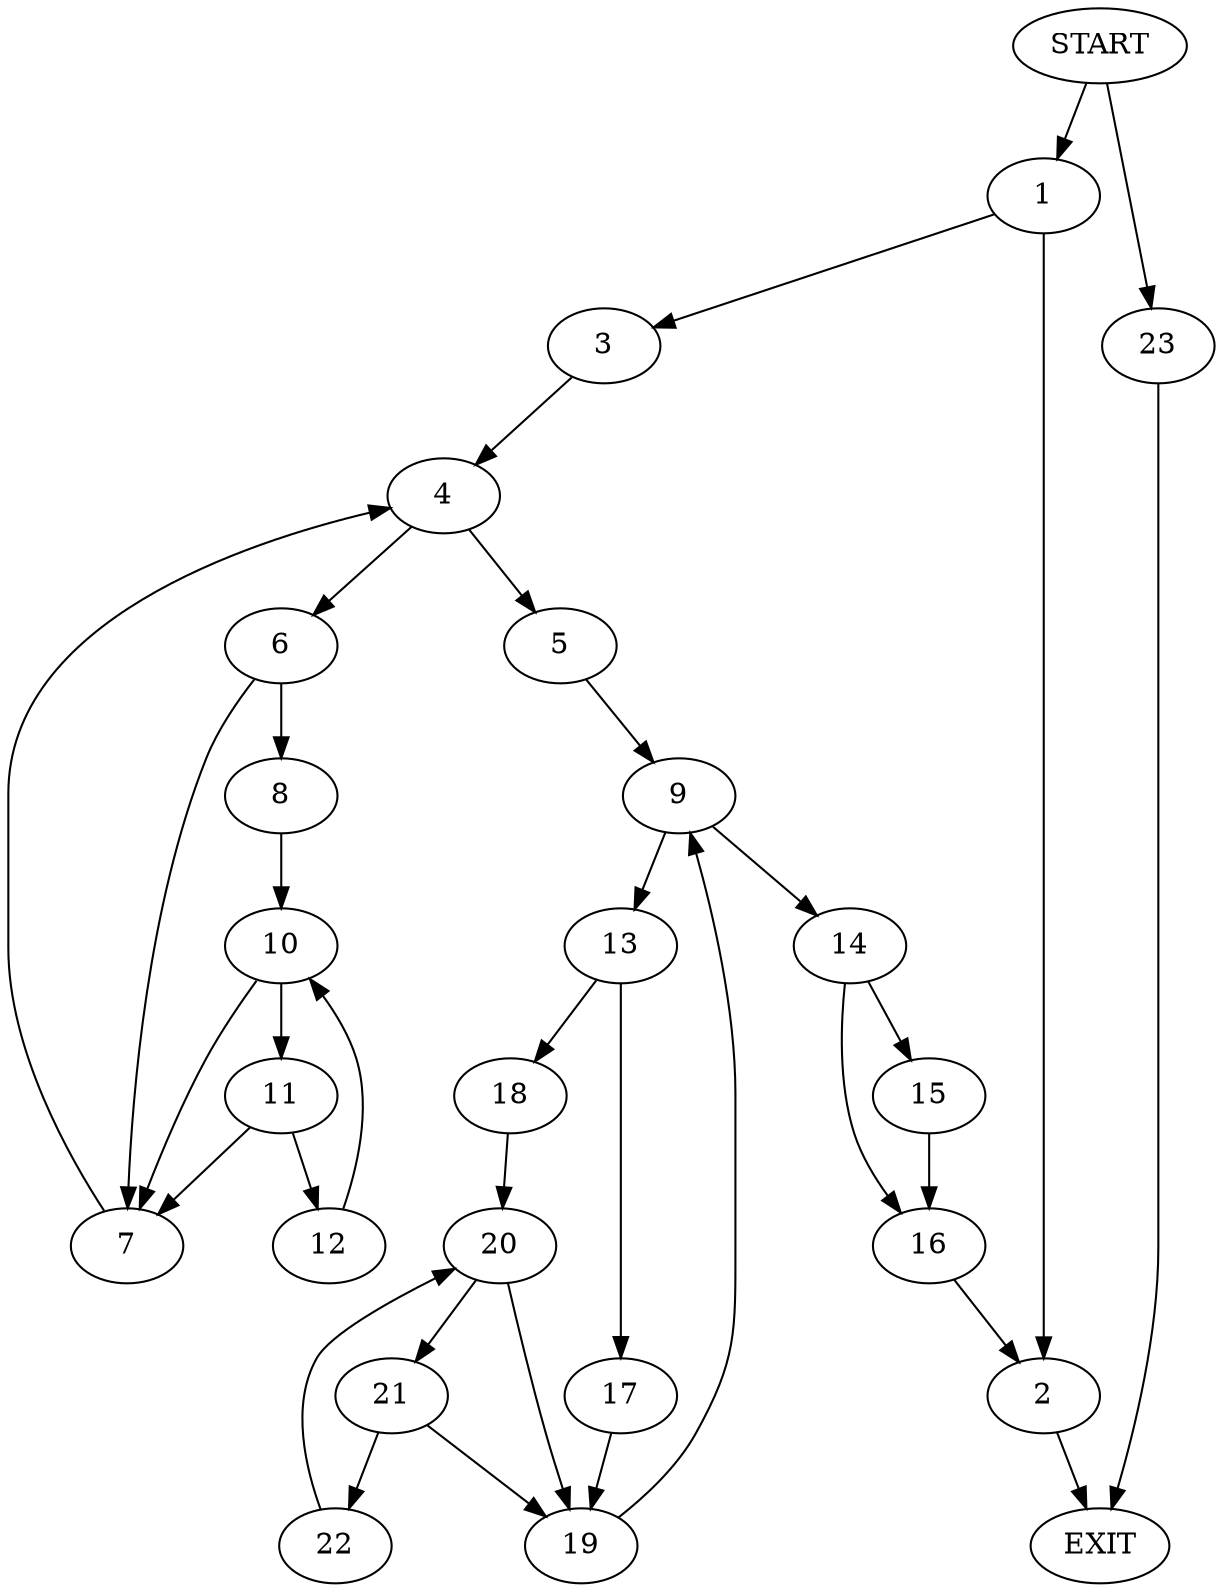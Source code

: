 digraph {
0 [label="START"]
24 [label="EXIT"]
0 -> 1
1 -> 2
1 -> 3
2 -> 24
3 -> 4
4 -> 5
4 -> 6
6 -> 7
6 -> 8
5 -> 9
8 -> 10
7 -> 4
10 -> 11
10 -> 7
11 -> 7
11 -> 12
12 -> 10
9 -> 13
9 -> 14
14 -> 15
14 -> 16
13 -> 17
13 -> 18
17 -> 19
18 -> 20
19 -> 9
20 -> 19
20 -> 21
21 -> 19
21 -> 22
22 -> 20
15 -> 16
16 -> 2
0 -> 23
23 -> 24
}
